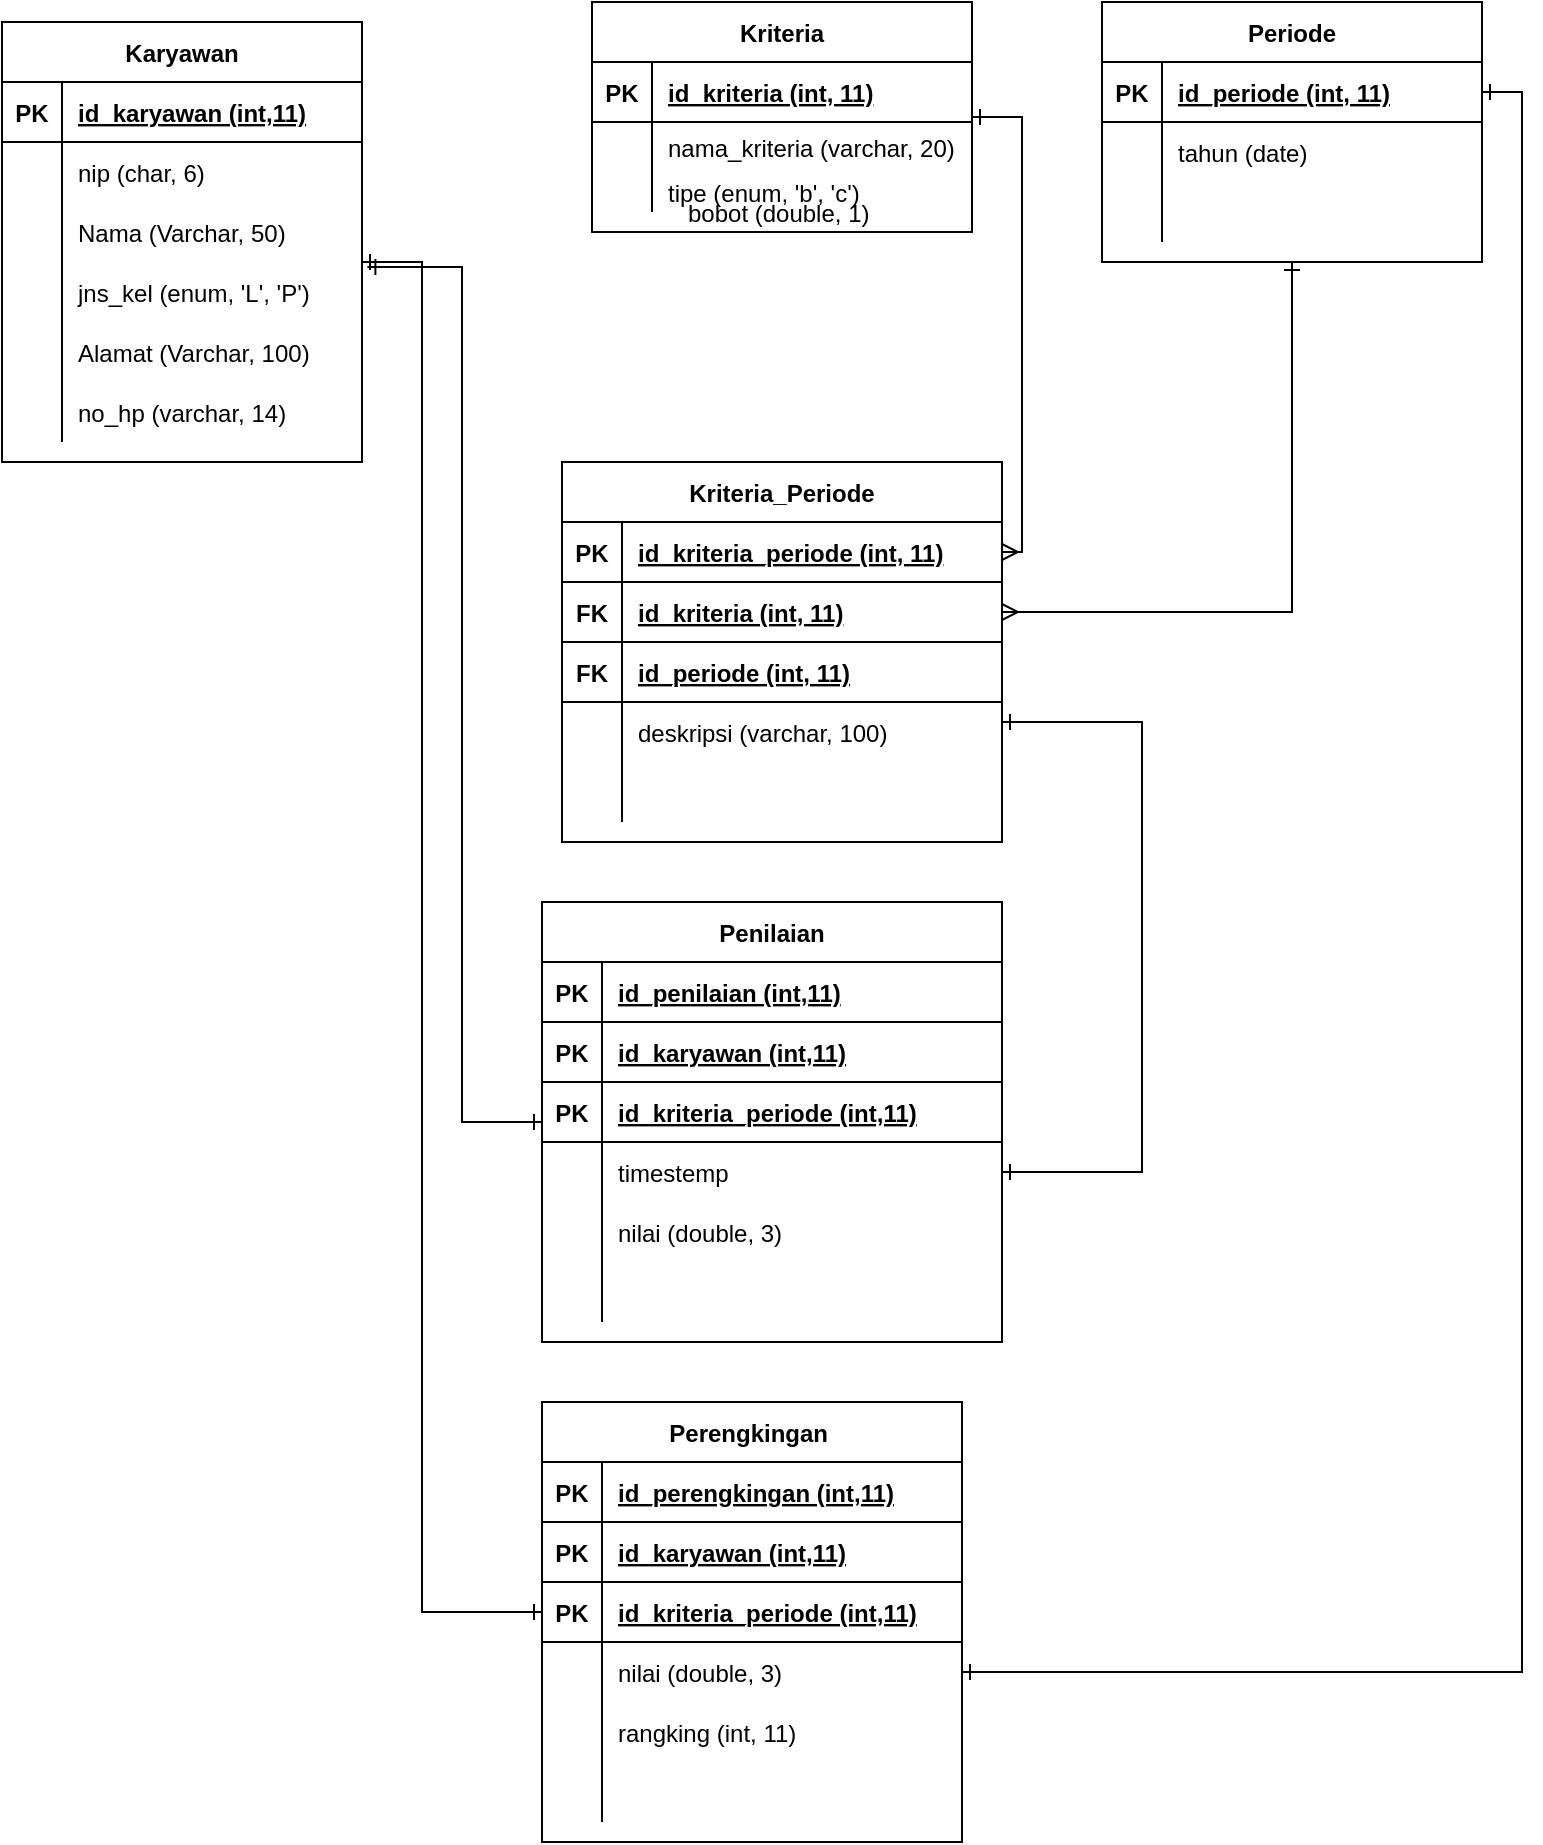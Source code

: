 <mxfile>
    <diagram id="hO3wSKTfflFq28beUE07" name="Page-1">
        <mxGraphModel dx="560" dy="321" grid="1" gridSize="10" guides="1" tooltips="1" connect="1" arrows="1" fold="1" page="1" pageScale="1" pageWidth="850" pageHeight="1100" math="0" shadow="0">
            <root>
                <mxCell id="0"/>
                <mxCell id="1" parent="0"/>
                <mxCell id="R7tYmYA0-GJG9wKYGrVQ-1" value="Karyawan" style="shape=table;startSize=30;container=1;collapsible=1;childLayout=tableLayout;fixedRows=1;rowLines=0;fontStyle=1;align=center;resizeLast=1;" parent="1" vertex="1">
                    <mxGeometry x="40" y="20" width="180" height="220" as="geometry"/>
                </mxCell>
                <mxCell id="R7tYmYA0-GJG9wKYGrVQ-2" value="" style="shape=partialRectangle;collapsible=0;dropTarget=0;pointerEvents=0;fillColor=none;top=0;left=0;bottom=1;right=0;points=[[0,0.5],[1,0.5]];portConstraint=eastwest;" parent="R7tYmYA0-GJG9wKYGrVQ-1" vertex="1">
                    <mxGeometry y="30" width="180" height="30" as="geometry"/>
                </mxCell>
                <mxCell id="R7tYmYA0-GJG9wKYGrVQ-3" value="PK" style="shape=partialRectangle;connectable=0;fillColor=none;top=0;left=0;bottom=0;right=0;fontStyle=1;overflow=hidden;" parent="R7tYmYA0-GJG9wKYGrVQ-2" vertex="1">
                    <mxGeometry width="30" height="30" as="geometry"/>
                </mxCell>
                <mxCell id="R7tYmYA0-GJG9wKYGrVQ-4" value="id_karyawan (int,11)" style="shape=partialRectangle;connectable=0;fillColor=none;top=0;left=0;bottom=0;right=0;align=left;spacingLeft=6;fontStyle=5;overflow=hidden;" parent="R7tYmYA0-GJG9wKYGrVQ-2" vertex="1">
                    <mxGeometry x="30" width="150" height="30" as="geometry"/>
                </mxCell>
                <mxCell id="R7tYmYA0-GJG9wKYGrVQ-5" value="" style="shape=partialRectangle;collapsible=0;dropTarget=0;pointerEvents=0;fillColor=none;top=0;left=0;bottom=0;right=0;points=[[0,0.5],[1,0.5]];portConstraint=eastwest;" parent="R7tYmYA0-GJG9wKYGrVQ-1" vertex="1">
                    <mxGeometry y="60" width="180" height="30" as="geometry"/>
                </mxCell>
                <mxCell id="R7tYmYA0-GJG9wKYGrVQ-6" value="" style="shape=partialRectangle;connectable=0;fillColor=none;top=0;left=0;bottom=0;right=0;editable=1;overflow=hidden;" parent="R7tYmYA0-GJG9wKYGrVQ-5" vertex="1">
                    <mxGeometry width="30" height="30" as="geometry"/>
                </mxCell>
                <mxCell id="R7tYmYA0-GJG9wKYGrVQ-7" value="nip (char, 6)" style="shape=partialRectangle;connectable=0;fillColor=none;top=0;left=0;bottom=0;right=0;align=left;spacingLeft=6;overflow=hidden;" parent="R7tYmYA0-GJG9wKYGrVQ-5" vertex="1">
                    <mxGeometry x="30" width="150" height="30" as="geometry"/>
                </mxCell>
                <mxCell id="R7tYmYA0-GJG9wKYGrVQ-8" value="" style="shape=partialRectangle;collapsible=0;dropTarget=0;pointerEvents=0;fillColor=none;top=0;left=0;bottom=0;right=0;points=[[0,0.5],[1,0.5]];portConstraint=eastwest;" parent="R7tYmYA0-GJG9wKYGrVQ-1" vertex="1">
                    <mxGeometry y="90" width="180" height="30" as="geometry"/>
                </mxCell>
                <mxCell id="R7tYmYA0-GJG9wKYGrVQ-9" value="" style="shape=partialRectangle;connectable=0;fillColor=none;top=0;left=0;bottom=0;right=0;editable=1;overflow=hidden;" parent="R7tYmYA0-GJG9wKYGrVQ-8" vertex="1">
                    <mxGeometry width="30" height="30" as="geometry"/>
                </mxCell>
                <mxCell id="R7tYmYA0-GJG9wKYGrVQ-10" value="Nama (Varchar, 50)" style="shape=partialRectangle;connectable=0;fillColor=none;top=0;left=0;bottom=0;right=0;align=left;spacingLeft=6;overflow=hidden;" parent="R7tYmYA0-GJG9wKYGrVQ-8" vertex="1">
                    <mxGeometry x="30" width="150" height="30" as="geometry"/>
                </mxCell>
                <mxCell id="R7tYmYA0-GJG9wKYGrVQ-11" value="" style="shape=partialRectangle;collapsible=0;dropTarget=0;pointerEvents=0;fillColor=none;top=0;left=0;bottom=0;right=0;points=[[0,0.5],[1,0.5]];portConstraint=eastwest;" parent="R7tYmYA0-GJG9wKYGrVQ-1" vertex="1">
                    <mxGeometry y="120" width="180" height="30" as="geometry"/>
                </mxCell>
                <mxCell id="R7tYmYA0-GJG9wKYGrVQ-12" value="" style="shape=partialRectangle;connectable=0;fillColor=none;top=0;left=0;bottom=0;right=0;editable=1;overflow=hidden;" parent="R7tYmYA0-GJG9wKYGrVQ-11" vertex="1">
                    <mxGeometry width="30" height="30" as="geometry"/>
                </mxCell>
                <mxCell id="R7tYmYA0-GJG9wKYGrVQ-13" value="jns_kel (enum, 'L', 'P')" style="shape=partialRectangle;connectable=0;fillColor=none;top=0;left=0;bottom=0;right=0;align=left;spacingLeft=6;overflow=hidden;" parent="R7tYmYA0-GJG9wKYGrVQ-11" vertex="1">
                    <mxGeometry x="30" width="150" height="30" as="geometry"/>
                </mxCell>
                <mxCell id="R7tYmYA0-GJG9wKYGrVQ-14" value="" style="shape=partialRectangle;collapsible=0;dropTarget=0;pointerEvents=0;fillColor=none;top=0;left=0;bottom=0;right=0;points=[[0,0.5],[1,0.5]];portConstraint=eastwest;" parent="R7tYmYA0-GJG9wKYGrVQ-1" vertex="1">
                    <mxGeometry y="150" width="180" height="30" as="geometry"/>
                </mxCell>
                <mxCell id="R7tYmYA0-GJG9wKYGrVQ-15" value="" style="shape=partialRectangle;connectable=0;fillColor=none;top=0;left=0;bottom=0;right=0;editable=1;overflow=hidden;" parent="R7tYmYA0-GJG9wKYGrVQ-14" vertex="1">
                    <mxGeometry width="30" height="30" as="geometry"/>
                </mxCell>
                <mxCell id="R7tYmYA0-GJG9wKYGrVQ-16" value="Alamat (Varchar, 100)" style="shape=partialRectangle;connectable=0;fillColor=none;top=0;left=0;bottom=0;right=0;align=left;spacingLeft=6;overflow=hidden;" parent="R7tYmYA0-GJG9wKYGrVQ-14" vertex="1">
                    <mxGeometry x="30" width="150" height="30" as="geometry"/>
                </mxCell>
                <mxCell id="R7tYmYA0-GJG9wKYGrVQ-17" value="" style="shape=partialRectangle;collapsible=0;dropTarget=0;pointerEvents=0;fillColor=none;top=0;left=0;bottom=0;right=0;points=[[0,0.5],[1,0.5]];portConstraint=eastwest;" parent="R7tYmYA0-GJG9wKYGrVQ-1" vertex="1">
                    <mxGeometry y="180" width="180" height="30" as="geometry"/>
                </mxCell>
                <mxCell id="R7tYmYA0-GJG9wKYGrVQ-18" value="" style="shape=partialRectangle;connectable=0;fillColor=none;top=0;left=0;bottom=0;right=0;editable=1;overflow=hidden;" parent="R7tYmYA0-GJG9wKYGrVQ-17" vertex="1">
                    <mxGeometry width="30" height="30" as="geometry"/>
                </mxCell>
                <mxCell id="R7tYmYA0-GJG9wKYGrVQ-19" value="no_hp (varchar, 14)" style="shape=partialRectangle;connectable=0;fillColor=none;top=0;left=0;bottom=0;right=0;align=left;spacingLeft=6;overflow=hidden;" parent="R7tYmYA0-GJG9wKYGrVQ-17" vertex="1">
                    <mxGeometry x="30" width="150" height="30" as="geometry"/>
                </mxCell>
                <mxCell id="R7tYmYA0-GJG9wKYGrVQ-114" style="edgeStyle=orthogonalEdgeStyle;rounded=0;orthogonalLoop=1;jettySize=auto;html=1;entryX=1;entryY=0.5;entryDx=0;entryDy=0;startArrow=ERone;startFill=0;endArrow=ERmany;endFill=0;" parent="1" source="R7tYmYA0-GJG9wKYGrVQ-20" target="R7tYmYA0-GJG9wKYGrVQ-57" edge="1">
                    <mxGeometry relative="1" as="geometry">
                        <Array as="points">
                            <mxPoint x="550" y="285"/>
                        </Array>
                    </mxGeometry>
                </mxCell>
                <mxCell id="R7tYmYA0-GJG9wKYGrVQ-20" value="Kriteria" style="shape=table;startSize=30;container=1;collapsible=1;childLayout=tableLayout;fixedRows=1;rowLines=0;fontStyle=1;align=center;resizeLast=1;" parent="1" vertex="1">
                    <mxGeometry x="335" y="10" width="190" height="115" as="geometry"/>
                </mxCell>
                <mxCell id="R7tYmYA0-GJG9wKYGrVQ-21" value="" style="shape=partialRectangle;collapsible=0;dropTarget=0;pointerEvents=0;fillColor=none;top=0;left=0;bottom=1;right=0;points=[[0,0.5],[1,0.5]];portConstraint=eastwest;" parent="R7tYmYA0-GJG9wKYGrVQ-20" vertex="1">
                    <mxGeometry y="30" width="190" height="30" as="geometry"/>
                </mxCell>
                <mxCell id="R7tYmYA0-GJG9wKYGrVQ-22" value="PK" style="shape=partialRectangle;connectable=0;fillColor=none;top=0;left=0;bottom=0;right=0;fontStyle=1;overflow=hidden;" parent="R7tYmYA0-GJG9wKYGrVQ-21" vertex="1">
                    <mxGeometry width="30" height="30" as="geometry">
                        <mxRectangle width="30" height="30" as="alternateBounds"/>
                    </mxGeometry>
                </mxCell>
                <mxCell id="R7tYmYA0-GJG9wKYGrVQ-23" value="id_kriteria (int, 11)" style="shape=partialRectangle;connectable=0;fillColor=none;top=0;left=0;bottom=0;right=0;align=left;spacingLeft=6;fontStyle=5;overflow=hidden;" parent="R7tYmYA0-GJG9wKYGrVQ-21" vertex="1">
                    <mxGeometry x="30" width="160" height="30" as="geometry">
                        <mxRectangle width="160" height="30" as="alternateBounds"/>
                    </mxGeometry>
                </mxCell>
                <mxCell id="R7tYmYA0-GJG9wKYGrVQ-24" value="" style="shape=partialRectangle;collapsible=0;dropTarget=0;pointerEvents=0;fillColor=none;top=0;left=0;bottom=0;right=0;points=[[0,0.5],[1,0.5]];portConstraint=eastwest;" parent="R7tYmYA0-GJG9wKYGrVQ-20" vertex="1">
                    <mxGeometry y="60" width="190" height="25" as="geometry"/>
                </mxCell>
                <mxCell id="R7tYmYA0-GJG9wKYGrVQ-25" value="" style="shape=partialRectangle;connectable=0;fillColor=none;top=0;left=0;bottom=0;right=0;editable=1;overflow=hidden;" parent="R7tYmYA0-GJG9wKYGrVQ-24" vertex="1">
                    <mxGeometry width="30" height="25" as="geometry">
                        <mxRectangle width="30" height="25" as="alternateBounds"/>
                    </mxGeometry>
                </mxCell>
                <mxCell id="R7tYmYA0-GJG9wKYGrVQ-26" value="nama_kriteria (varchar, 20)" style="shape=partialRectangle;connectable=0;fillColor=none;top=0;left=0;bottom=0;right=0;align=left;spacingLeft=6;overflow=hidden;" parent="R7tYmYA0-GJG9wKYGrVQ-24" vertex="1">
                    <mxGeometry x="30" width="160" height="25" as="geometry">
                        <mxRectangle width="160" height="25" as="alternateBounds"/>
                    </mxGeometry>
                </mxCell>
                <mxCell id="R7tYmYA0-GJG9wKYGrVQ-183" value="" style="shape=partialRectangle;collapsible=0;dropTarget=0;pointerEvents=0;fillColor=none;top=0;left=0;bottom=0;right=0;points=[[0,0.5],[1,0.5]];portConstraint=eastwest;" parent="R7tYmYA0-GJG9wKYGrVQ-20" vertex="1">
                    <mxGeometry y="85" width="190" height="20" as="geometry"/>
                </mxCell>
                <mxCell id="R7tYmYA0-GJG9wKYGrVQ-184" value="" style="shape=partialRectangle;connectable=0;fillColor=none;top=0;left=0;bottom=0;right=0;editable=1;overflow=hidden;" parent="R7tYmYA0-GJG9wKYGrVQ-183" vertex="1">
                    <mxGeometry width="30" height="20" as="geometry">
                        <mxRectangle width="30" height="20" as="alternateBounds"/>
                    </mxGeometry>
                </mxCell>
                <mxCell id="R7tYmYA0-GJG9wKYGrVQ-185" value="tipe (enum, 'b', 'c')" style="shape=partialRectangle;connectable=0;fillColor=none;top=0;left=0;bottom=0;right=0;align=left;spacingLeft=6;overflow=hidden;" parent="R7tYmYA0-GJG9wKYGrVQ-183" vertex="1">
                    <mxGeometry x="30" width="160" height="20" as="geometry">
                        <mxRectangle width="160" height="20" as="alternateBounds"/>
                    </mxGeometry>
                </mxCell>
                <mxCell id="R7tYmYA0-GJG9wKYGrVQ-81" style="edgeStyle=orthogonalEdgeStyle;rounded=0;orthogonalLoop=1;jettySize=auto;html=1;entryX=1;entryY=0.5;entryDx=0;entryDy=0;endArrow=ERmany;endFill=0;startArrow=ERone;startFill=0;" parent="1" source="R7tYmYA0-GJG9wKYGrVQ-46" target="R7tYmYA0-GJG9wKYGrVQ-72" edge="1">
                    <mxGeometry relative="1" as="geometry"/>
                </mxCell>
                <mxCell id="R7tYmYA0-GJG9wKYGrVQ-46" value="Periode" style="shape=table;startSize=30;container=1;collapsible=1;childLayout=tableLayout;fixedRows=1;rowLines=0;fontStyle=1;align=center;resizeLast=1;" parent="1" vertex="1">
                    <mxGeometry x="590" y="10" width="190" height="130" as="geometry"/>
                </mxCell>
                <mxCell id="R7tYmYA0-GJG9wKYGrVQ-47" value="" style="shape=partialRectangle;collapsible=0;dropTarget=0;pointerEvents=0;fillColor=none;top=0;left=0;bottom=1;right=0;points=[[0,0.5],[1,0.5]];portConstraint=eastwest;" parent="R7tYmYA0-GJG9wKYGrVQ-46" vertex="1">
                    <mxGeometry y="30" width="190" height="30" as="geometry"/>
                </mxCell>
                <mxCell id="R7tYmYA0-GJG9wKYGrVQ-48" value="PK" style="shape=partialRectangle;connectable=0;fillColor=none;top=0;left=0;bottom=0;right=0;fontStyle=1;overflow=hidden;" parent="R7tYmYA0-GJG9wKYGrVQ-47" vertex="1">
                    <mxGeometry width="30" height="30" as="geometry"/>
                </mxCell>
                <mxCell id="R7tYmYA0-GJG9wKYGrVQ-49" value="id_periode (int, 11)" style="shape=partialRectangle;connectable=0;fillColor=none;top=0;left=0;bottom=0;right=0;align=left;spacingLeft=6;fontStyle=5;overflow=hidden;" parent="R7tYmYA0-GJG9wKYGrVQ-47" vertex="1">
                    <mxGeometry x="30" width="160" height="30" as="geometry"/>
                </mxCell>
                <mxCell id="R7tYmYA0-GJG9wKYGrVQ-50" value="" style="shape=partialRectangle;collapsible=0;dropTarget=0;pointerEvents=0;fillColor=none;top=0;left=0;bottom=0;right=0;points=[[0,0.5],[1,0.5]];portConstraint=eastwest;" parent="R7tYmYA0-GJG9wKYGrVQ-46" vertex="1">
                    <mxGeometry y="60" width="190" height="30" as="geometry"/>
                </mxCell>
                <mxCell id="R7tYmYA0-GJG9wKYGrVQ-51" value="" style="shape=partialRectangle;connectable=0;fillColor=none;top=0;left=0;bottom=0;right=0;editable=1;overflow=hidden;" parent="R7tYmYA0-GJG9wKYGrVQ-50" vertex="1">
                    <mxGeometry width="30" height="30" as="geometry"/>
                </mxCell>
                <mxCell id="R7tYmYA0-GJG9wKYGrVQ-52" value="tahun (date)" style="shape=partialRectangle;connectable=0;fillColor=none;top=0;left=0;bottom=0;right=0;align=left;spacingLeft=6;overflow=hidden;" parent="R7tYmYA0-GJG9wKYGrVQ-50" vertex="1">
                    <mxGeometry x="30" width="160" height="30" as="geometry"/>
                </mxCell>
                <mxCell id="R7tYmYA0-GJG9wKYGrVQ-53" value="" style="shape=partialRectangle;collapsible=0;dropTarget=0;pointerEvents=0;fillColor=none;top=0;left=0;bottom=0;right=0;points=[[0,0.5],[1,0.5]];portConstraint=eastwest;" parent="R7tYmYA0-GJG9wKYGrVQ-46" vertex="1">
                    <mxGeometry y="90" width="190" height="30" as="geometry"/>
                </mxCell>
                <mxCell id="R7tYmYA0-GJG9wKYGrVQ-54" value="" style="shape=partialRectangle;connectable=0;fillColor=none;top=0;left=0;bottom=0;right=0;editable=1;overflow=hidden;" parent="R7tYmYA0-GJG9wKYGrVQ-53" vertex="1">
                    <mxGeometry width="30" height="30" as="geometry"/>
                </mxCell>
                <mxCell id="R7tYmYA0-GJG9wKYGrVQ-55" value="" style="shape=partialRectangle;connectable=0;fillColor=none;top=0;left=0;bottom=0;right=0;align=left;spacingLeft=6;overflow=hidden;" parent="R7tYmYA0-GJG9wKYGrVQ-53" vertex="1">
                    <mxGeometry x="30" width="160" height="30" as="geometry"/>
                </mxCell>
                <mxCell id="R7tYmYA0-GJG9wKYGrVQ-56" value="Kriteria_Periode" style="shape=table;startSize=30;container=1;collapsible=1;childLayout=tableLayout;fixedRows=1;rowLines=0;fontStyle=1;align=center;resizeLast=1;" parent="1" vertex="1">
                    <mxGeometry x="320" y="240" width="220" height="190" as="geometry"/>
                </mxCell>
                <mxCell id="R7tYmYA0-GJG9wKYGrVQ-57" value="" style="shape=partialRectangle;collapsible=0;dropTarget=0;pointerEvents=0;fillColor=none;top=0;left=0;bottom=1;right=0;points=[[0,0.5],[1,0.5]];portConstraint=eastwest;" parent="R7tYmYA0-GJG9wKYGrVQ-56" vertex="1">
                    <mxGeometry y="30" width="220" height="30" as="geometry"/>
                </mxCell>
                <mxCell id="R7tYmYA0-GJG9wKYGrVQ-58" value="PK" style="shape=partialRectangle;connectable=0;fillColor=none;top=0;left=0;bottom=0;right=0;fontStyle=1;overflow=hidden;" parent="R7tYmYA0-GJG9wKYGrVQ-57" vertex="1">
                    <mxGeometry width="30" height="30" as="geometry">
                        <mxRectangle width="30" height="30" as="alternateBounds"/>
                    </mxGeometry>
                </mxCell>
                <mxCell id="R7tYmYA0-GJG9wKYGrVQ-59" value="id_kriteria_periode (int, 11)" style="shape=partialRectangle;connectable=0;fillColor=none;top=0;left=0;bottom=0;right=0;align=left;spacingLeft=6;fontStyle=5;overflow=hidden;" parent="R7tYmYA0-GJG9wKYGrVQ-57" vertex="1">
                    <mxGeometry x="30" width="190" height="30" as="geometry">
                        <mxRectangle width="190" height="30" as="alternateBounds"/>
                    </mxGeometry>
                </mxCell>
                <mxCell id="R7tYmYA0-GJG9wKYGrVQ-66" value="" style="shape=partialRectangle;collapsible=0;dropTarget=0;pointerEvents=0;fillColor=none;top=0;left=0;bottom=0;right=0;points=[[0,0.5],[1,0.5]];portConstraint=eastwest;" parent="R7tYmYA0-GJG9wKYGrVQ-56" vertex="1">
                    <mxGeometry y="60" width="220" height="30" as="geometry"/>
                </mxCell>
                <mxCell id="R7tYmYA0-GJG9wKYGrVQ-67" value="" style="shape=partialRectangle;connectable=0;fillColor=none;top=0;left=0;bottom=0;right=0;editable=1;overflow=hidden;" parent="R7tYmYA0-GJG9wKYGrVQ-66" vertex="1">
                    <mxGeometry width="30" height="30" as="geometry">
                        <mxRectangle width="30" height="30" as="alternateBounds"/>
                    </mxGeometry>
                </mxCell>
                <mxCell id="R7tYmYA0-GJG9wKYGrVQ-68" value="" style="shape=partialRectangle;connectable=0;fillColor=none;top=0;left=0;bottom=0;right=0;align=left;spacingLeft=6;overflow=hidden;" parent="R7tYmYA0-GJG9wKYGrVQ-66" vertex="1">
                    <mxGeometry x="30" width="190" height="30" as="geometry">
                        <mxRectangle width="190" height="30" as="alternateBounds"/>
                    </mxGeometry>
                </mxCell>
                <mxCell id="R7tYmYA0-GJG9wKYGrVQ-60" value="" style="shape=partialRectangle;collapsible=0;dropTarget=0;pointerEvents=0;fillColor=none;top=0;left=0;bottom=0;right=0;points=[[0,0.5],[1,0.5]];portConstraint=eastwest;" parent="R7tYmYA0-GJG9wKYGrVQ-56" vertex="1">
                    <mxGeometry y="90" width="220" height="30" as="geometry"/>
                </mxCell>
                <mxCell id="R7tYmYA0-GJG9wKYGrVQ-61" value="" style="shape=partialRectangle;connectable=0;fillColor=none;top=0;left=0;bottom=0;right=0;editable=1;overflow=hidden;" parent="R7tYmYA0-GJG9wKYGrVQ-60" vertex="1">
                    <mxGeometry width="30" height="30" as="geometry">
                        <mxRectangle width="30" height="30" as="alternateBounds"/>
                    </mxGeometry>
                </mxCell>
                <mxCell id="R7tYmYA0-GJG9wKYGrVQ-62" value="" style="shape=partialRectangle;connectable=0;fillColor=none;top=0;left=0;bottom=0;right=0;align=left;spacingLeft=6;overflow=hidden;" parent="R7tYmYA0-GJG9wKYGrVQ-60" vertex="1">
                    <mxGeometry x="30" width="190" height="30" as="geometry">
                        <mxRectangle width="190" height="30" as="alternateBounds"/>
                    </mxGeometry>
                </mxCell>
                <mxCell id="R7tYmYA0-GJG9wKYGrVQ-63" value="" style="shape=partialRectangle;collapsible=0;dropTarget=0;pointerEvents=0;fillColor=none;top=0;left=0;bottom=0;right=0;points=[[0,0.5],[1,0.5]];portConstraint=eastwest;" parent="R7tYmYA0-GJG9wKYGrVQ-56" vertex="1">
                    <mxGeometry y="120" width="220" height="30" as="geometry"/>
                </mxCell>
                <mxCell id="R7tYmYA0-GJG9wKYGrVQ-64" value="" style="shape=partialRectangle;connectable=0;fillColor=none;top=0;left=0;bottom=0;right=0;editable=1;overflow=hidden;" parent="R7tYmYA0-GJG9wKYGrVQ-63" vertex="1">
                    <mxGeometry width="30" height="30" as="geometry">
                        <mxRectangle width="30" height="30" as="alternateBounds"/>
                    </mxGeometry>
                </mxCell>
                <mxCell id="R7tYmYA0-GJG9wKYGrVQ-65" value="deskripsi (varchar, 100) " style="shape=partialRectangle;connectable=0;fillColor=none;top=0;left=0;bottom=0;right=0;align=left;spacingLeft=6;overflow=hidden;" parent="R7tYmYA0-GJG9wKYGrVQ-63" vertex="1">
                    <mxGeometry x="30" width="190" height="30" as="geometry">
                        <mxRectangle width="190" height="30" as="alternateBounds"/>
                    </mxGeometry>
                </mxCell>
                <mxCell id="2" value="" style="shape=partialRectangle;collapsible=0;dropTarget=0;pointerEvents=0;fillColor=none;top=0;left=0;bottom=0;right=0;points=[[0,0.5],[1,0.5]];portConstraint=eastwest;" vertex="1" parent="R7tYmYA0-GJG9wKYGrVQ-56">
                    <mxGeometry y="150" width="220" height="30" as="geometry"/>
                </mxCell>
                <mxCell id="3" value="" style="shape=partialRectangle;connectable=0;fillColor=none;top=0;left=0;bottom=0;right=0;editable=1;overflow=hidden;" vertex="1" parent="2">
                    <mxGeometry width="30" height="30" as="geometry">
                        <mxRectangle width="30" height="30" as="alternateBounds"/>
                    </mxGeometry>
                </mxCell>
                <mxCell id="4" value="" style="shape=partialRectangle;connectable=0;fillColor=none;top=0;left=0;bottom=0;right=0;align=left;spacingLeft=6;overflow=hidden;" vertex="1" parent="2">
                    <mxGeometry x="30" width="190" height="30" as="geometry">
                        <mxRectangle width="190" height="30" as="alternateBounds"/>
                    </mxGeometry>
                </mxCell>
                <mxCell id="R7tYmYA0-GJG9wKYGrVQ-72" value="" style="shape=partialRectangle;collapsible=0;dropTarget=0;pointerEvents=0;fillColor=none;top=0;left=0;bottom=1;right=0;points=[[0,0.5],[1,0.5]];portConstraint=eastwest;" parent="1" vertex="1">
                    <mxGeometry x="320" y="300" width="220" height="30" as="geometry"/>
                </mxCell>
                <mxCell id="R7tYmYA0-GJG9wKYGrVQ-73" value="FK" style="shape=partialRectangle;connectable=0;fillColor=none;top=0;left=0;bottom=0;right=0;fontStyle=1;overflow=hidden;" parent="R7tYmYA0-GJG9wKYGrVQ-72" vertex="1">
                    <mxGeometry width="30" height="30" as="geometry"/>
                </mxCell>
                <mxCell id="R7tYmYA0-GJG9wKYGrVQ-74" value="id_kriteria (int, 11)" style="shape=partialRectangle;connectable=0;fillColor=none;top=0;left=0;bottom=0;right=0;align=left;spacingLeft=6;fontStyle=5;overflow=hidden;" parent="R7tYmYA0-GJG9wKYGrVQ-72" vertex="1">
                    <mxGeometry x="30" width="190" height="30" as="geometry"/>
                </mxCell>
                <mxCell id="R7tYmYA0-GJG9wKYGrVQ-75" value="" style="shape=partialRectangle;collapsible=0;dropTarget=0;pointerEvents=0;fillColor=none;top=0;left=0;bottom=1;right=0;points=[[0,0.5],[1,0.5]];portConstraint=eastwest;" parent="1" vertex="1">
                    <mxGeometry x="320" y="330" width="220" height="30" as="geometry"/>
                </mxCell>
                <mxCell id="R7tYmYA0-GJG9wKYGrVQ-76" value="FK" style="shape=partialRectangle;connectable=0;fillColor=none;top=0;left=0;bottom=0;right=0;fontStyle=1;overflow=hidden;" parent="R7tYmYA0-GJG9wKYGrVQ-75" vertex="1">
                    <mxGeometry width="30" height="30" as="geometry"/>
                </mxCell>
                <mxCell id="R7tYmYA0-GJG9wKYGrVQ-77" value="id_periode (int, 11)" style="shape=partialRectangle;connectable=0;fillColor=none;top=0;left=0;bottom=0;right=0;align=left;spacingLeft=6;fontStyle=5;overflow=hidden;" parent="R7tYmYA0-GJG9wKYGrVQ-75" vertex="1">
                    <mxGeometry x="30" width="190" height="30" as="geometry"/>
                </mxCell>
                <mxCell id="R7tYmYA0-GJG9wKYGrVQ-113" style="edgeStyle=orthogonalEdgeStyle;rounded=0;orthogonalLoop=1;jettySize=auto;html=1;entryX=1.015;entryY=0.084;entryDx=0;entryDy=0;startArrow=ERone;startFill=0;endArrow=ERone;endFill=0;entryPerimeter=0;" parent="1" source="R7tYmYA0-GJG9wKYGrVQ-85" target="R7tYmYA0-GJG9wKYGrVQ-11" edge="1">
                    <mxGeometry relative="1" as="geometry">
                        <Array as="points">
                            <mxPoint x="270" y="570"/>
                            <mxPoint x="270" y="143"/>
                        </Array>
                    </mxGeometry>
                </mxCell>
                <mxCell id="R7tYmYA0-GJG9wKYGrVQ-85" value="Penilaian" style="shape=table;startSize=30;container=1;collapsible=1;childLayout=tableLayout;fixedRows=1;rowLines=0;fontStyle=1;align=center;resizeLast=1;" parent="1" vertex="1">
                    <mxGeometry x="310" y="460" width="230" height="220" as="geometry"/>
                </mxCell>
                <mxCell id="R7tYmYA0-GJG9wKYGrVQ-86" value="" style="shape=partialRectangle;collapsible=0;dropTarget=0;pointerEvents=0;fillColor=none;top=0;left=0;bottom=1;right=0;points=[[0,0.5],[1,0.5]];portConstraint=eastwest;" parent="R7tYmYA0-GJG9wKYGrVQ-85" vertex="1">
                    <mxGeometry y="30" width="230" height="30" as="geometry"/>
                </mxCell>
                <mxCell id="R7tYmYA0-GJG9wKYGrVQ-87" value="PK" style="shape=partialRectangle;connectable=0;fillColor=none;top=0;left=0;bottom=0;right=0;fontStyle=1;overflow=hidden;" parent="R7tYmYA0-GJG9wKYGrVQ-86" vertex="1">
                    <mxGeometry width="30" height="30" as="geometry"/>
                </mxCell>
                <mxCell id="R7tYmYA0-GJG9wKYGrVQ-88" value="id_penilaian (int,11)" style="shape=partialRectangle;connectable=0;fillColor=none;top=0;left=0;bottom=0;right=0;align=left;spacingLeft=6;fontStyle=5;overflow=hidden;" parent="R7tYmYA0-GJG9wKYGrVQ-86" vertex="1">
                    <mxGeometry x="30" width="200" height="30" as="geometry"/>
                </mxCell>
                <mxCell id="R7tYmYA0-GJG9wKYGrVQ-108" value="" style="shape=partialRectangle;collapsible=0;dropTarget=0;pointerEvents=0;fillColor=none;top=0;left=0;bottom=1;right=0;points=[[0,0.5],[1,0.5]];portConstraint=eastwest;" parent="R7tYmYA0-GJG9wKYGrVQ-85" vertex="1">
                    <mxGeometry y="60" width="230" height="30" as="geometry"/>
                </mxCell>
                <mxCell id="R7tYmYA0-GJG9wKYGrVQ-109" value="PK" style="shape=partialRectangle;connectable=0;fillColor=none;top=0;left=0;bottom=0;right=0;fontStyle=1;overflow=hidden;" parent="R7tYmYA0-GJG9wKYGrVQ-108" vertex="1">
                    <mxGeometry width="30" height="30" as="geometry"/>
                </mxCell>
                <mxCell id="R7tYmYA0-GJG9wKYGrVQ-110" value="id_karyawan (int,11)" style="shape=partialRectangle;connectable=0;fillColor=none;top=0;left=0;bottom=0;right=0;align=left;spacingLeft=6;fontStyle=5;overflow=hidden;" parent="R7tYmYA0-GJG9wKYGrVQ-108" vertex="1">
                    <mxGeometry x="30" width="200" height="30" as="geometry"/>
                </mxCell>
                <mxCell id="R7tYmYA0-GJG9wKYGrVQ-100" value="" style="shape=partialRectangle;collapsible=0;dropTarget=0;pointerEvents=0;fillColor=none;top=0;left=0;bottom=1;right=0;points=[[0,0.5],[1,0.5]];portConstraint=eastwest;" parent="R7tYmYA0-GJG9wKYGrVQ-85" vertex="1">
                    <mxGeometry y="90" width="230" height="30" as="geometry"/>
                </mxCell>
                <mxCell id="R7tYmYA0-GJG9wKYGrVQ-101" value="PK" style="shape=partialRectangle;connectable=0;fillColor=none;top=0;left=0;bottom=0;right=0;fontStyle=1;overflow=hidden;" parent="R7tYmYA0-GJG9wKYGrVQ-100" vertex="1">
                    <mxGeometry width="30" height="30" as="geometry"/>
                </mxCell>
                <mxCell id="R7tYmYA0-GJG9wKYGrVQ-102" value="id_kriteria_periode (int,11)" style="shape=partialRectangle;connectable=0;fillColor=none;top=0;left=0;bottom=0;right=0;align=left;spacingLeft=6;fontStyle=5;overflow=hidden;" parent="R7tYmYA0-GJG9wKYGrVQ-100" vertex="1">
                    <mxGeometry x="30" width="200" height="30" as="geometry"/>
                </mxCell>
                <mxCell id="R7tYmYA0-GJG9wKYGrVQ-89" value="" style="shape=partialRectangle;collapsible=0;dropTarget=0;pointerEvents=0;fillColor=none;top=0;left=0;bottom=0;right=0;points=[[0,0.5],[1,0.5]];portConstraint=eastwest;" parent="R7tYmYA0-GJG9wKYGrVQ-85" vertex="1">
                    <mxGeometry y="120" width="230" height="30" as="geometry"/>
                </mxCell>
                <mxCell id="R7tYmYA0-GJG9wKYGrVQ-90" value="" style="shape=partialRectangle;connectable=0;fillColor=none;top=0;left=0;bottom=0;right=0;editable=1;overflow=hidden;" parent="R7tYmYA0-GJG9wKYGrVQ-89" vertex="1">
                    <mxGeometry width="30" height="30" as="geometry"/>
                </mxCell>
                <mxCell id="R7tYmYA0-GJG9wKYGrVQ-91" value="timestemp" style="shape=partialRectangle;connectable=0;fillColor=none;top=0;left=0;bottom=0;right=0;align=left;spacingLeft=6;overflow=hidden;" parent="R7tYmYA0-GJG9wKYGrVQ-89" vertex="1">
                    <mxGeometry x="30" width="200" height="30" as="geometry"/>
                </mxCell>
                <mxCell id="R7tYmYA0-GJG9wKYGrVQ-92" value="" style="shape=partialRectangle;collapsible=0;dropTarget=0;pointerEvents=0;fillColor=none;top=0;left=0;bottom=0;right=0;points=[[0,0.5],[1,0.5]];portConstraint=eastwest;" parent="R7tYmYA0-GJG9wKYGrVQ-85" vertex="1">
                    <mxGeometry y="150" width="230" height="30" as="geometry"/>
                </mxCell>
                <mxCell id="R7tYmYA0-GJG9wKYGrVQ-93" value="" style="shape=partialRectangle;connectable=0;fillColor=none;top=0;left=0;bottom=0;right=0;editable=1;overflow=hidden;" parent="R7tYmYA0-GJG9wKYGrVQ-92" vertex="1">
                    <mxGeometry width="30" height="30" as="geometry"/>
                </mxCell>
                <mxCell id="R7tYmYA0-GJG9wKYGrVQ-94" value="nilai (double, 3)" style="shape=partialRectangle;connectable=0;fillColor=none;top=0;left=0;bottom=0;right=0;align=left;spacingLeft=6;overflow=hidden;" parent="R7tYmYA0-GJG9wKYGrVQ-92" vertex="1">
                    <mxGeometry x="30" width="200" height="30" as="geometry"/>
                </mxCell>
                <mxCell id="R7tYmYA0-GJG9wKYGrVQ-95" value="" style="shape=partialRectangle;collapsible=0;dropTarget=0;pointerEvents=0;fillColor=none;top=0;left=0;bottom=0;right=0;points=[[0,0.5],[1,0.5]];portConstraint=eastwest;" parent="R7tYmYA0-GJG9wKYGrVQ-85" vertex="1">
                    <mxGeometry y="180" width="230" height="30" as="geometry"/>
                </mxCell>
                <mxCell id="R7tYmYA0-GJG9wKYGrVQ-96" value="" style="shape=partialRectangle;connectable=0;fillColor=none;top=0;left=0;bottom=0;right=0;editable=1;overflow=hidden;" parent="R7tYmYA0-GJG9wKYGrVQ-95" vertex="1">
                    <mxGeometry width="30" height="30" as="geometry"/>
                </mxCell>
                <mxCell id="R7tYmYA0-GJG9wKYGrVQ-97" value="" style="shape=partialRectangle;connectable=0;fillColor=none;top=0;left=0;bottom=0;right=0;align=left;spacingLeft=6;overflow=hidden;" parent="R7tYmYA0-GJG9wKYGrVQ-95" vertex="1">
                    <mxGeometry x="30" width="200" height="30" as="geometry"/>
                </mxCell>
                <mxCell id="R7tYmYA0-GJG9wKYGrVQ-111" style="edgeStyle=orthogonalEdgeStyle;rounded=0;orthogonalLoop=1;jettySize=auto;html=1;startArrow=ERone;startFill=0;endArrow=ERone;endFill=0;" parent="1" source="R7tYmYA0-GJG9wKYGrVQ-89" edge="1">
                    <mxGeometry relative="1" as="geometry">
                        <mxPoint x="540" y="370" as="targetPoint"/>
                        <Array as="points">
                            <mxPoint x="610" y="595"/>
                            <mxPoint x="610" y="370"/>
                            <mxPoint x="540" y="370"/>
                        </Array>
                    </mxGeometry>
                </mxCell>
                <mxCell id="R7tYmYA0-GJG9wKYGrVQ-115" value="Perengkingan " style="shape=table;startSize=30;container=1;collapsible=1;childLayout=tableLayout;fixedRows=1;rowLines=0;fontStyle=1;align=center;resizeLast=1;" parent="1" vertex="1">
                    <mxGeometry x="310" y="710" width="210" height="220" as="geometry"/>
                </mxCell>
                <mxCell id="R7tYmYA0-GJG9wKYGrVQ-116" value="" style="shape=partialRectangle;collapsible=0;dropTarget=0;pointerEvents=0;fillColor=none;top=0;left=0;bottom=1;right=0;points=[[0,0.5],[1,0.5]];portConstraint=eastwest;" parent="R7tYmYA0-GJG9wKYGrVQ-115" vertex="1">
                    <mxGeometry y="30" width="210" height="30" as="geometry"/>
                </mxCell>
                <mxCell id="R7tYmYA0-GJG9wKYGrVQ-117" value="PK" style="shape=partialRectangle;connectable=0;fillColor=none;top=0;left=0;bottom=0;right=0;fontStyle=1;overflow=hidden;" parent="R7tYmYA0-GJG9wKYGrVQ-116" vertex="1">
                    <mxGeometry width="30" height="30" as="geometry"/>
                </mxCell>
                <mxCell id="R7tYmYA0-GJG9wKYGrVQ-118" value="id_perengkingan (int,11)" style="shape=partialRectangle;connectable=0;fillColor=none;top=0;left=0;bottom=0;right=0;align=left;spacingLeft=6;fontStyle=5;overflow=hidden;" parent="R7tYmYA0-GJG9wKYGrVQ-116" vertex="1">
                    <mxGeometry x="30" width="180" height="30" as="geometry"/>
                </mxCell>
                <mxCell id="R7tYmYA0-GJG9wKYGrVQ-119" value="" style="shape=partialRectangle;collapsible=0;dropTarget=0;pointerEvents=0;fillColor=none;top=0;left=0;bottom=1;right=0;points=[[0,0.5],[1,0.5]];portConstraint=eastwest;" parent="R7tYmYA0-GJG9wKYGrVQ-115" vertex="1">
                    <mxGeometry y="60" width="210" height="30" as="geometry"/>
                </mxCell>
                <mxCell id="R7tYmYA0-GJG9wKYGrVQ-120" value="PK" style="shape=partialRectangle;connectable=0;fillColor=none;top=0;left=0;bottom=0;right=0;fontStyle=1;overflow=hidden;" parent="R7tYmYA0-GJG9wKYGrVQ-119" vertex="1">
                    <mxGeometry width="30" height="30" as="geometry"/>
                </mxCell>
                <mxCell id="R7tYmYA0-GJG9wKYGrVQ-121" value="id_karyawan (int,11)" style="shape=partialRectangle;connectable=0;fillColor=none;top=0;left=0;bottom=0;right=0;align=left;spacingLeft=6;fontStyle=5;overflow=hidden;" parent="R7tYmYA0-GJG9wKYGrVQ-119" vertex="1">
                    <mxGeometry x="30" width="180" height="30" as="geometry"/>
                </mxCell>
                <mxCell id="R7tYmYA0-GJG9wKYGrVQ-122" value="" style="shape=partialRectangle;collapsible=0;dropTarget=0;pointerEvents=0;fillColor=none;top=0;left=0;bottom=1;right=0;points=[[0,0.5],[1,0.5]];portConstraint=eastwest;" parent="R7tYmYA0-GJG9wKYGrVQ-115" vertex="1">
                    <mxGeometry y="90" width="210" height="30" as="geometry"/>
                </mxCell>
                <mxCell id="R7tYmYA0-GJG9wKYGrVQ-123" value="PK" style="shape=partialRectangle;connectable=0;fillColor=none;top=0;left=0;bottom=0;right=0;fontStyle=1;overflow=hidden;" parent="R7tYmYA0-GJG9wKYGrVQ-122" vertex="1">
                    <mxGeometry width="30" height="30" as="geometry"/>
                </mxCell>
                <mxCell id="R7tYmYA0-GJG9wKYGrVQ-124" value="id_kriteria_periode (int,11)" style="shape=partialRectangle;connectable=0;fillColor=none;top=0;left=0;bottom=0;right=0;align=left;spacingLeft=6;fontStyle=5;overflow=hidden;" parent="R7tYmYA0-GJG9wKYGrVQ-122" vertex="1">
                    <mxGeometry x="30" width="180" height="30" as="geometry"/>
                </mxCell>
                <mxCell id="R7tYmYA0-GJG9wKYGrVQ-125" value="" style="shape=partialRectangle;collapsible=0;dropTarget=0;pointerEvents=0;fillColor=none;top=0;left=0;bottom=0;right=0;points=[[0,0.5],[1,0.5]];portConstraint=eastwest;" parent="R7tYmYA0-GJG9wKYGrVQ-115" vertex="1">
                    <mxGeometry y="120" width="210" height="30" as="geometry"/>
                </mxCell>
                <mxCell id="R7tYmYA0-GJG9wKYGrVQ-126" value="" style="shape=partialRectangle;connectable=0;fillColor=none;top=0;left=0;bottom=0;right=0;editable=1;overflow=hidden;" parent="R7tYmYA0-GJG9wKYGrVQ-125" vertex="1">
                    <mxGeometry width="30" height="30" as="geometry"/>
                </mxCell>
                <mxCell id="R7tYmYA0-GJG9wKYGrVQ-127" value="nilai (double, 3)" style="shape=partialRectangle;connectable=0;fillColor=none;top=0;left=0;bottom=0;right=0;align=left;spacingLeft=6;overflow=hidden;" parent="R7tYmYA0-GJG9wKYGrVQ-125" vertex="1">
                    <mxGeometry x="30" width="180" height="30" as="geometry"/>
                </mxCell>
                <mxCell id="R7tYmYA0-GJG9wKYGrVQ-128" value="" style="shape=partialRectangle;collapsible=0;dropTarget=0;pointerEvents=0;fillColor=none;top=0;left=0;bottom=0;right=0;points=[[0,0.5],[1,0.5]];portConstraint=eastwest;" parent="R7tYmYA0-GJG9wKYGrVQ-115" vertex="1">
                    <mxGeometry y="150" width="210" height="30" as="geometry"/>
                </mxCell>
                <mxCell id="R7tYmYA0-GJG9wKYGrVQ-129" value="" style="shape=partialRectangle;connectable=0;fillColor=none;top=0;left=0;bottom=0;right=0;editable=1;overflow=hidden;" parent="R7tYmYA0-GJG9wKYGrVQ-128" vertex="1">
                    <mxGeometry width="30" height="30" as="geometry"/>
                </mxCell>
                <mxCell id="R7tYmYA0-GJG9wKYGrVQ-130" value="rangking (int, 11)" style="shape=partialRectangle;connectable=0;fillColor=none;top=0;left=0;bottom=0;right=0;align=left;spacingLeft=6;overflow=hidden;" parent="R7tYmYA0-GJG9wKYGrVQ-128" vertex="1">
                    <mxGeometry x="30" width="180" height="30" as="geometry"/>
                </mxCell>
                <mxCell id="R7tYmYA0-GJG9wKYGrVQ-131" value="" style="shape=partialRectangle;collapsible=0;dropTarget=0;pointerEvents=0;fillColor=none;top=0;left=0;bottom=0;right=0;points=[[0,0.5],[1,0.5]];portConstraint=eastwest;" parent="R7tYmYA0-GJG9wKYGrVQ-115" vertex="1">
                    <mxGeometry y="180" width="210" height="30" as="geometry"/>
                </mxCell>
                <mxCell id="R7tYmYA0-GJG9wKYGrVQ-132" value="" style="shape=partialRectangle;connectable=0;fillColor=none;top=0;left=0;bottom=0;right=0;editable=1;overflow=hidden;" parent="R7tYmYA0-GJG9wKYGrVQ-131" vertex="1">
                    <mxGeometry width="30" height="30" as="geometry"/>
                </mxCell>
                <mxCell id="R7tYmYA0-GJG9wKYGrVQ-133" value="" style="shape=partialRectangle;connectable=0;fillColor=none;top=0;left=0;bottom=0;right=0;align=left;spacingLeft=6;overflow=hidden;" parent="R7tYmYA0-GJG9wKYGrVQ-131" vertex="1">
                    <mxGeometry x="30" width="180" height="30" as="geometry"/>
                </mxCell>
                <mxCell id="R7tYmYA0-GJG9wKYGrVQ-170" style="edgeStyle=orthogonalEdgeStyle;rounded=0;orthogonalLoop=1;jettySize=auto;html=1;startArrow=ERone;startFill=0;endArrow=ERone;endFill=0;" parent="1" source="R7tYmYA0-GJG9wKYGrVQ-122" edge="1">
                    <mxGeometry relative="1" as="geometry">
                        <mxPoint x="220" y="140" as="targetPoint"/>
                        <Array as="points">
                            <mxPoint x="250" y="815"/>
                            <mxPoint x="250" y="140"/>
                        </Array>
                    </mxGeometry>
                </mxCell>
                <mxCell id="R7tYmYA0-GJG9wKYGrVQ-181" style="edgeStyle=orthogonalEdgeStyle;rounded=0;orthogonalLoop=1;jettySize=auto;html=1;startArrow=ERone;startFill=0;endArrow=ERone;endFill=0;entryX=1;entryY=0.5;entryDx=0;entryDy=0;" parent="1" source="R7tYmYA0-GJG9wKYGrVQ-125" target="R7tYmYA0-GJG9wKYGrVQ-47" edge="1">
                    <mxGeometry relative="1" as="geometry">
                        <mxPoint x="790" y="50" as="targetPoint"/>
                    </mxGeometry>
                </mxCell>
                <mxCell id="5" value="bobot (double, 1)" style="shape=partialRectangle;connectable=0;fillColor=none;top=0;left=0;bottom=0;right=0;align=left;spacingLeft=6;overflow=hidden;" vertex="1" parent="1">
                    <mxGeometry x="375" y="105" width="160" height="20" as="geometry"/>
                </mxCell>
            </root>
        </mxGraphModel>
    </diagram>
</mxfile>